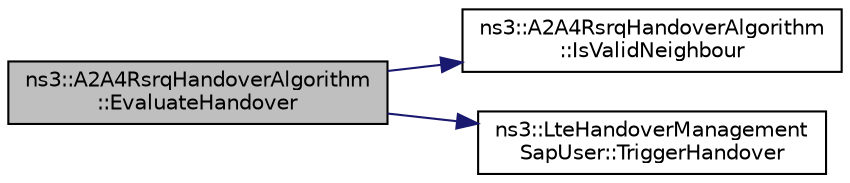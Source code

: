 digraph "ns3::A2A4RsrqHandoverAlgorithm::EvaluateHandover"
{
  edge [fontname="Helvetica",fontsize="10",labelfontname="Helvetica",labelfontsize="10"];
  node [fontname="Helvetica",fontsize="10",shape=record];
  rankdir="LR";
  Node1 [label="ns3::A2A4RsrqHandoverAlgorithm\l::EvaluateHandover",height=0.2,width=0.4,color="black", fillcolor="grey75", style="filled", fontcolor="black"];
  Node1 -> Node2 [color="midnightblue",fontsize="10",style="solid"];
  Node2 [label="ns3::A2A4RsrqHandoverAlgorithm\l::IsValidNeighbour",height=0.2,width=0.4,color="black", fillcolor="white", style="filled",URL="$d0/df0/classns3_1_1A2A4RsrqHandoverAlgorithm.html#a6d9106afebe16783ac637e9672a2fae1"];
  Node1 -> Node3 [color="midnightblue",fontsize="10",style="solid"];
  Node3 [label="ns3::LteHandoverManagement\lSapUser::TriggerHandover",height=0.2,width=0.4,color="black", fillcolor="white", style="filled",URL="$d4/deb/classns3_1_1LteHandoverManagementSapUser.html#aade75e474e4f748ce9ef2e12101c5c42",tooltip="Instruct the eNodeB RRC entity to prepare a handover. "];
}
